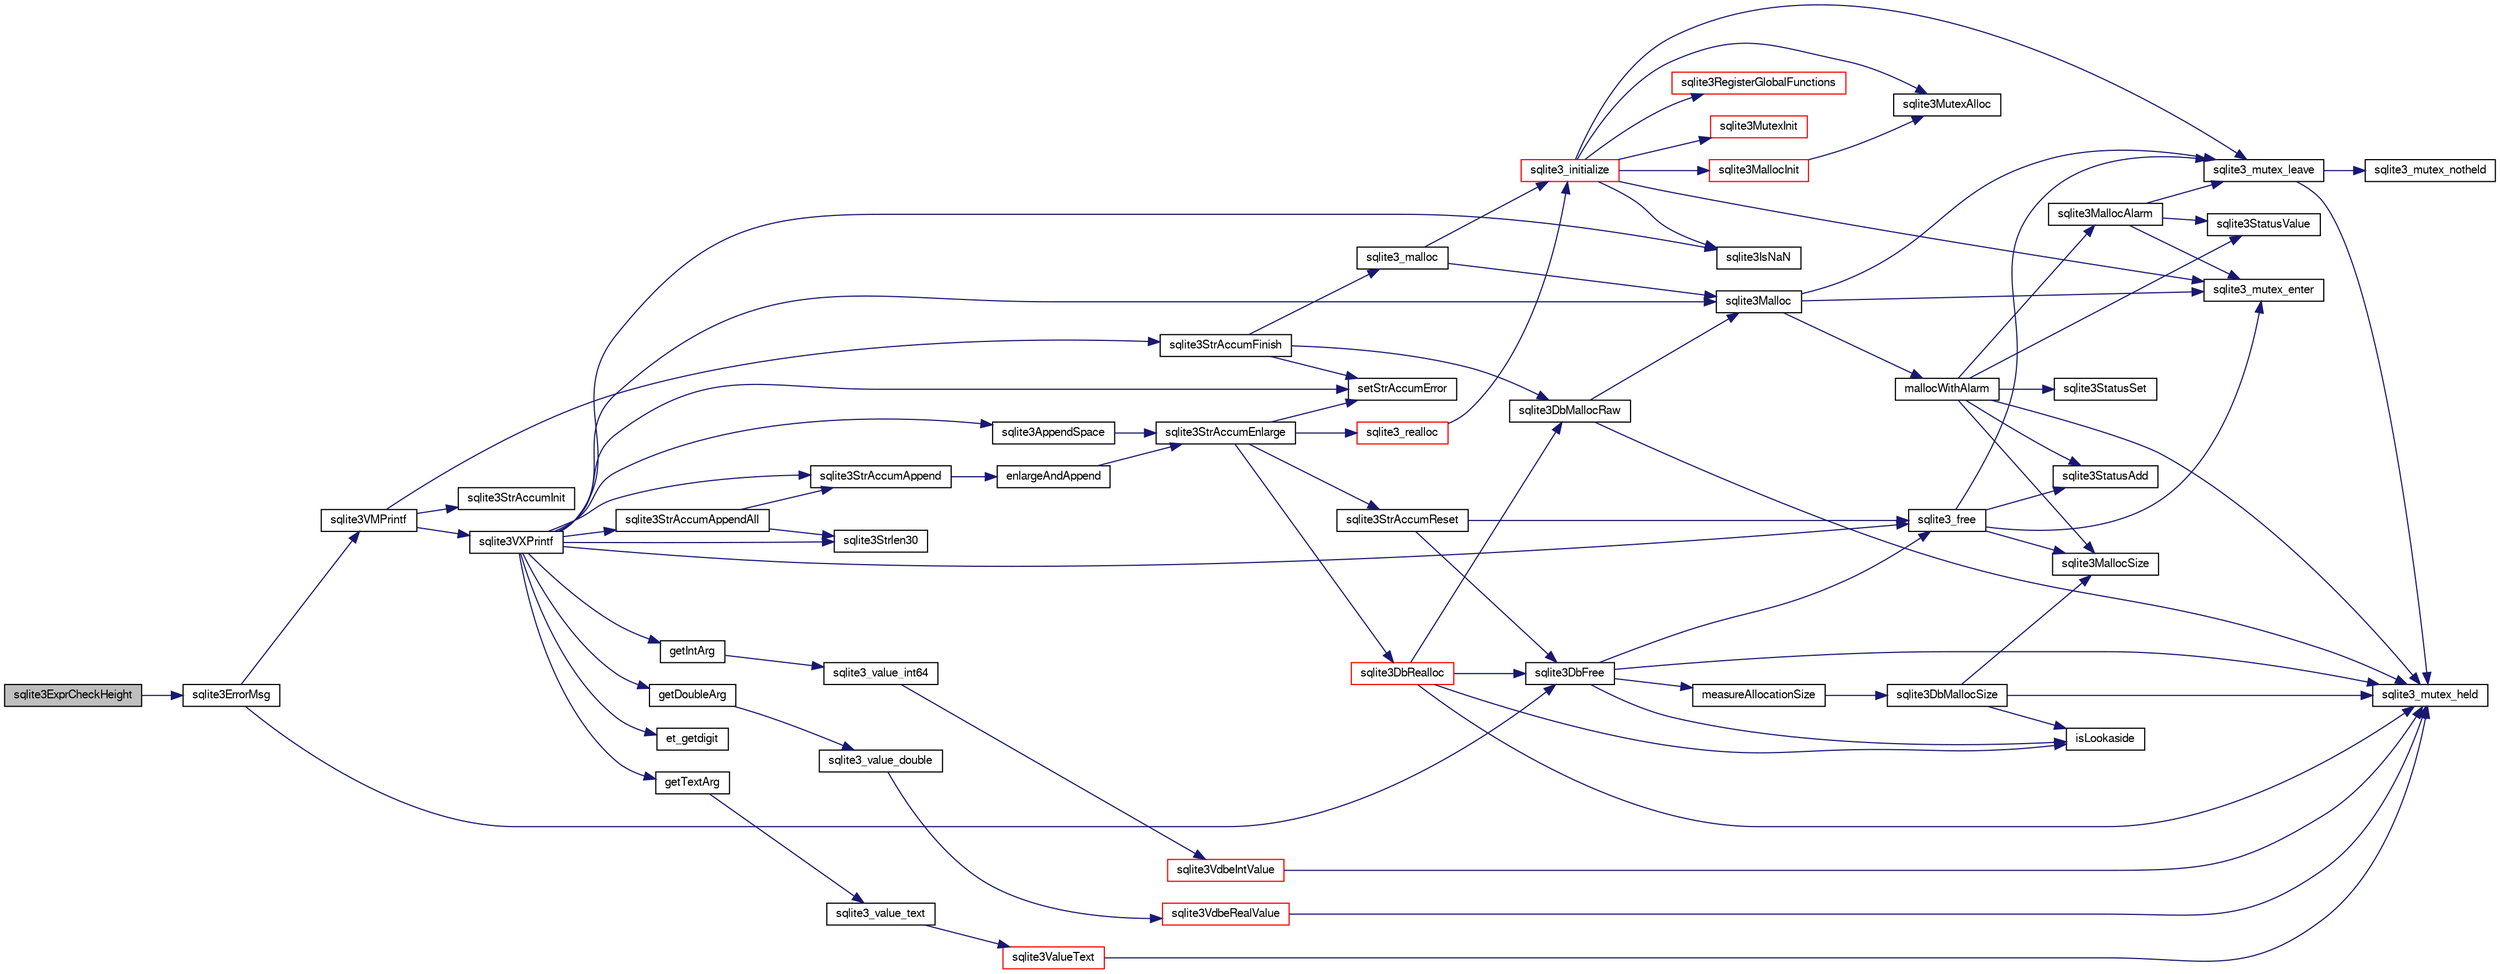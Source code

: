 digraph "sqlite3ExprCheckHeight"
{
  edge [fontname="FreeSans",fontsize="10",labelfontname="FreeSans",labelfontsize="10"];
  node [fontname="FreeSans",fontsize="10",shape=record];
  rankdir="LR";
  Node516055 [label="sqlite3ExprCheckHeight",height=0.2,width=0.4,color="black", fillcolor="grey75", style="filled", fontcolor="black"];
  Node516055 -> Node516056 [color="midnightblue",fontsize="10",style="solid",fontname="FreeSans"];
  Node516056 [label="sqlite3ErrorMsg",height=0.2,width=0.4,color="black", fillcolor="white", style="filled",URL="$sqlite3_8c.html#aee2798e173651adae0f9c85469f3457d"];
  Node516056 -> Node516057 [color="midnightblue",fontsize="10",style="solid",fontname="FreeSans"];
  Node516057 [label="sqlite3VMPrintf",height=0.2,width=0.4,color="black", fillcolor="white", style="filled",URL="$sqlite3_8c.html#a05535d0982ef06fbc2ee8195ebbae689"];
  Node516057 -> Node516058 [color="midnightblue",fontsize="10",style="solid",fontname="FreeSans"];
  Node516058 [label="sqlite3StrAccumInit",height=0.2,width=0.4,color="black", fillcolor="white", style="filled",URL="$sqlite3_8c.html#aabf95e113b9d54d519cd15a56215f560"];
  Node516057 -> Node516059 [color="midnightblue",fontsize="10",style="solid",fontname="FreeSans"];
  Node516059 [label="sqlite3VXPrintf",height=0.2,width=0.4,color="black", fillcolor="white", style="filled",URL="$sqlite3_8c.html#a63c25806c9bd4a2b76f9a0eb232c6bde"];
  Node516059 -> Node516060 [color="midnightblue",fontsize="10",style="solid",fontname="FreeSans"];
  Node516060 [label="sqlite3StrAccumAppend",height=0.2,width=0.4,color="black", fillcolor="white", style="filled",URL="$sqlite3_8c.html#a56664fa33def33c5a5245b623441d5e0"];
  Node516060 -> Node516061 [color="midnightblue",fontsize="10",style="solid",fontname="FreeSans"];
  Node516061 [label="enlargeAndAppend",height=0.2,width=0.4,color="black", fillcolor="white", style="filled",URL="$sqlite3_8c.html#a25b21e61dc0883d849890eaa8a18088a"];
  Node516061 -> Node516062 [color="midnightblue",fontsize="10",style="solid",fontname="FreeSans"];
  Node516062 [label="sqlite3StrAccumEnlarge",height=0.2,width=0.4,color="black", fillcolor="white", style="filled",URL="$sqlite3_8c.html#a38976500a97c69d65086eeccca82dd96"];
  Node516062 -> Node516063 [color="midnightblue",fontsize="10",style="solid",fontname="FreeSans"];
  Node516063 [label="setStrAccumError",height=0.2,width=0.4,color="black", fillcolor="white", style="filled",URL="$sqlite3_8c.html#a3dc479a1fc8ba1ab8edfe51f8a0b102c"];
  Node516062 -> Node516064 [color="midnightblue",fontsize="10",style="solid",fontname="FreeSans"];
  Node516064 [label="sqlite3StrAccumReset",height=0.2,width=0.4,color="black", fillcolor="white", style="filled",URL="$sqlite3_8c.html#ad7e70f4ec9d2fa3a63a371e2c7c555d8"];
  Node516064 -> Node516065 [color="midnightblue",fontsize="10",style="solid",fontname="FreeSans"];
  Node516065 [label="sqlite3DbFree",height=0.2,width=0.4,color="black", fillcolor="white", style="filled",URL="$sqlite3_8c.html#ac70ab821a6607b4a1b909582dc37a069"];
  Node516065 -> Node516066 [color="midnightblue",fontsize="10",style="solid",fontname="FreeSans"];
  Node516066 [label="sqlite3_mutex_held",height=0.2,width=0.4,color="black", fillcolor="white", style="filled",URL="$sqlite3_8c.html#acf77da68932b6bc163c5e68547ecc3e7"];
  Node516065 -> Node516067 [color="midnightblue",fontsize="10",style="solid",fontname="FreeSans"];
  Node516067 [label="measureAllocationSize",height=0.2,width=0.4,color="black", fillcolor="white", style="filled",URL="$sqlite3_8c.html#a45731e644a22fdb756e2b6337224217a"];
  Node516067 -> Node516068 [color="midnightblue",fontsize="10",style="solid",fontname="FreeSans"];
  Node516068 [label="sqlite3DbMallocSize",height=0.2,width=0.4,color="black", fillcolor="white", style="filled",URL="$sqlite3_8c.html#aa397e5a8a03495203a0767abf0a71f86"];
  Node516068 -> Node516069 [color="midnightblue",fontsize="10",style="solid",fontname="FreeSans"];
  Node516069 [label="sqlite3MallocSize",height=0.2,width=0.4,color="black", fillcolor="white", style="filled",URL="$sqlite3_8c.html#acf5d2a5f35270bafb050bd2def576955"];
  Node516068 -> Node516066 [color="midnightblue",fontsize="10",style="solid",fontname="FreeSans"];
  Node516068 -> Node516070 [color="midnightblue",fontsize="10",style="solid",fontname="FreeSans"];
  Node516070 [label="isLookaside",height=0.2,width=0.4,color="black", fillcolor="white", style="filled",URL="$sqlite3_8c.html#a770fa05ff9717b75e16f4d968a77b897"];
  Node516065 -> Node516070 [color="midnightblue",fontsize="10",style="solid",fontname="FreeSans"];
  Node516065 -> Node516071 [color="midnightblue",fontsize="10",style="solid",fontname="FreeSans"];
  Node516071 [label="sqlite3_free",height=0.2,width=0.4,color="black", fillcolor="white", style="filled",URL="$sqlite3_8c.html#a6552349e36a8a691af5487999ab09519"];
  Node516071 -> Node516072 [color="midnightblue",fontsize="10",style="solid",fontname="FreeSans"];
  Node516072 [label="sqlite3_mutex_enter",height=0.2,width=0.4,color="black", fillcolor="white", style="filled",URL="$sqlite3_8c.html#a1c12cde690bd89f104de5cbad12a6bf5"];
  Node516071 -> Node516073 [color="midnightblue",fontsize="10",style="solid",fontname="FreeSans"];
  Node516073 [label="sqlite3StatusAdd",height=0.2,width=0.4,color="black", fillcolor="white", style="filled",URL="$sqlite3_8c.html#afa029f93586aeab4cc85360905dae9cd"];
  Node516071 -> Node516069 [color="midnightblue",fontsize="10",style="solid",fontname="FreeSans"];
  Node516071 -> Node516074 [color="midnightblue",fontsize="10",style="solid",fontname="FreeSans"];
  Node516074 [label="sqlite3_mutex_leave",height=0.2,width=0.4,color="black", fillcolor="white", style="filled",URL="$sqlite3_8c.html#a5838d235601dbd3c1fa993555c6bcc93"];
  Node516074 -> Node516066 [color="midnightblue",fontsize="10",style="solid",fontname="FreeSans"];
  Node516074 -> Node516075 [color="midnightblue",fontsize="10",style="solid",fontname="FreeSans"];
  Node516075 [label="sqlite3_mutex_notheld",height=0.2,width=0.4,color="black", fillcolor="white", style="filled",URL="$sqlite3_8c.html#a83967c837c1c000d3b5adcfaa688f5dc"];
  Node516064 -> Node516071 [color="midnightblue",fontsize="10",style="solid",fontname="FreeSans"];
  Node516062 -> Node516076 [color="midnightblue",fontsize="10",style="solid",fontname="FreeSans"];
  Node516076 [label="sqlite3DbRealloc",height=0.2,width=0.4,color="red", fillcolor="white", style="filled",URL="$sqlite3_8c.html#ae028f4902a9d29bcaf310ff289ee87dc"];
  Node516076 -> Node516066 [color="midnightblue",fontsize="10",style="solid",fontname="FreeSans"];
  Node516076 -> Node516077 [color="midnightblue",fontsize="10",style="solid",fontname="FreeSans"];
  Node516077 [label="sqlite3DbMallocRaw",height=0.2,width=0.4,color="black", fillcolor="white", style="filled",URL="$sqlite3_8c.html#abbe8be0cf7175e11ddc3e2218fad924e"];
  Node516077 -> Node516066 [color="midnightblue",fontsize="10",style="solid",fontname="FreeSans"];
  Node516077 -> Node516078 [color="midnightblue",fontsize="10",style="solid",fontname="FreeSans"];
  Node516078 [label="sqlite3Malloc",height=0.2,width=0.4,color="black", fillcolor="white", style="filled",URL="$sqlite3_8c.html#a361a2eaa846b1885f123abe46f5d8b2b"];
  Node516078 -> Node516072 [color="midnightblue",fontsize="10",style="solid",fontname="FreeSans"];
  Node516078 -> Node516079 [color="midnightblue",fontsize="10",style="solid",fontname="FreeSans"];
  Node516079 [label="mallocWithAlarm",height=0.2,width=0.4,color="black", fillcolor="white", style="filled",URL="$sqlite3_8c.html#ab070d5cf8e48ec8a6a43cf025d48598b"];
  Node516079 -> Node516066 [color="midnightblue",fontsize="10",style="solid",fontname="FreeSans"];
  Node516079 -> Node516080 [color="midnightblue",fontsize="10",style="solid",fontname="FreeSans"];
  Node516080 [label="sqlite3StatusSet",height=0.2,width=0.4,color="black", fillcolor="white", style="filled",URL="$sqlite3_8c.html#afec7586c01fcb5ea17dc9d7725a589d9"];
  Node516079 -> Node516081 [color="midnightblue",fontsize="10",style="solid",fontname="FreeSans"];
  Node516081 [label="sqlite3StatusValue",height=0.2,width=0.4,color="black", fillcolor="white", style="filled",URL="$sqlite3_8c.html#a30b8ac296c6e200c1fa57708d52c6ef6"];
  Node516079 -> Node516082 [color="midnightblue",fontsize="10",style="solid",fontname="FreeSans"];
  Node516082 [label="sqlite3MallocAlarm",height=0.2,width=0.4,color="black", fillcolor="white", style="filled",URL="$sqlite3_8c.html#ada66988e8471d1198f3219c062377508"];
  Node516082 -> Node516081 [color="midnightblue",fontsize="10",style="solid",fontname="FreeSans"];
  Node516082 -> Node516074 [color="midnightblue",fontsize="10",style="solid",fontname="FreeSans"];
  Node516082 -> Node516072 [color="midnightblue",fontsize="10",style="solid",fontname="FreeSans"];
  Node516079 -> Node516069 [color="midnightblue",fontsize="10",style="solid",fontname="FreeSans"];
  Node516079 -> Node516073 [color="midnightblue",fontsize="10",style="solid",fontname="FreeSans"];
  Node516078 -> Node516074 [color="midnightblue",fontsize="10",style="solid",fontname="FreeSans"];
  Node516076 -> Node516070 [color="midnightblue",fontsize="10",style="solid",fontname="FreeSans"];
  Node516076 -> Node516065 [color="midnightblue",fontsize="10",style="solid",fontname="FreeSans"];
  Node516062 -> Node516259 [color="midnightblue",fontsize="10",style="solid",fontname="FreeSans"];
  Node516259 [label="sqlite3_realloc",height=0.2,width=0.4,color="red", fillcolor="white", style="filled",URL="$sqlite3_8c.html#a822d9e42f6ab4b2ec803f311aeb9618d"];
  Node516259 -> Node516084 [color="midnightblue",fontsize="10",style="solid",fontname="FreeSans"];
  Node516084 [label="sqlite3_initialize",height=0.2,width=0.4,color="red", fillcolor="white", style="filled",URL="$sqlite3_8c.html#ab0c0ee2d5d4cf8b28e9572296a8861df"];
  Node516084 -> Node516085 [color="midnightblue",fontsize="10",style="solid",fontname="FreeSans"];
  Node516085 [label="sqlite3MutexInit",height=0.2,width=0.4,color="red", fillcolor="white", style="filled",URL="$sqlite3_8c.html#a7906afcdd1cdb3d0007eb932398a1158"];
  Node516084 -> Node516103 [color="midnightblue",fontsize="10",style="solid",fontname="FreeSans"];
  Node516103 [label="sqlite3MutexAlloc",height=0.2,width=0.4,color="black", fillcolor="white", style="filled",URL="$sqlite3_8c.html#a0e3f432ee581f6876b590e7ad7e84e19"];
  Node516084 -> Node516072 [color="midnightblue",fontsize="10",style="solid",fontname="FreeSans"];
  Node516084 -> Node516104 [color="midnightblue",fontsize="10",style="solid",fontname="FreeSans"];
  Node516104 [label="sqlite3MallocInit",height=0.2,width=0.4,color="red", fillcolor="white", style="filled",URL="$sqlite3_8c.html#a9e06f9e7cad0d83ce80ab493c9533552"];
  Node516104 -> Node516103 [color="midnightblue",fontsize="10",style="solid",fontname="FreeSans"];
  Node516084 -> Node516074 [color="midnightblue",fontsize="10",style="solid",fontname="FreeSans"];
  Node516084 -> Node516147 [color="midnightblue",fontsize="10",style="solid",fontname="FreeSans"];
  Node516147 [label="sqlite3RegisterGlobalFunctions",height=0.2,width=0.4,color="red", fillcolor="white", style="filled",URL="$sqlite3_8c.html#a9f75bd111010f29e1b8d74344473c4ec"];
  Node516084 -> Node516227 [color="midnightblue",fontsize="10",style="solid",fontname="FreeSans"];
  Node516227 [label="sqlite3IsNaN",height=0.2,width=0.4,color="black", fillcolor="white", style="filled",URL="$sqlite3_8c.html#aed4d78203877c3486765ccbc7feebb50"];
  Node516059 -> Node516333 [color="midnightblue",fontsize="10",style="solid",fontname="FreeSans"];
  Node516333 [label="getIntArg",height=0.2,width=0.4,color="black", fillcolor="white", style="filled",URL="$sqlite3_8c.html#abff258963dbd9205fb299851a64c67be"];
  Node516333 -> Node516218 [color="midnightblue",fontsize="10",style="solid",fontname="FreeSans"];
  Node516218 [label="sqlite3_value_int64",height=0.2,width=0.4,color="black", fillcolor="white", style="filled",URL="$sqlite3_8c.html#ab38d8627f4750672e72712df0b709e0d"];
  Node516218 -> Node516206 [color="midnightblue",fontsize="10",style="solid",fontname="FreeSans"];
  Node516206 [label="sqlite3VdbeIntValue",height=0.2,width=0.4,color="red", fillcolor="white", style="filled",URL="$sqlite3_8c.html#a3dc28e3bfdbecf81633c3697a3aacd45"];
  Node516206 -> Node516066 [color="midnightblue",fontsize="10",style="solid",fontname="FreeSans"];
  Node516059 -> Node516078 [color="midnightblue",fontsize="10",style="solid",fontname="FreeSans"];
  Node516059 -> Node516063 [color="midnightblue",fontsize="10",style="solid",fontname="FreeSans"];
  Node516059 -> Node516334 [color="midnightblue",fontsize="10",style="solid",fontname="FreeSans"];
  Node516334 [label="getDoubleArg",height=0.2,width=0.4,color="black", fillcolor="white", style="filled",URL="$sqlite3_8c.html#a1cf25120072c85bd261983b24c12c3d9"];
  Node516334 -> Node516222 [color="midnightblue",fontsize="10",style="solid",fontname="FreeSans"];
  Node516222 [label="sqlite3_value_double",height=0.2,width=0.4,color="black", fillcolor="white", style="filled",URL="$sqlite3_8c.html#a3e50c1a2dd484a8b6911c9d163816b88"];
  Node516222 -> Node516223 [color="midnightblue",fontsize="10",style="solid",fontname="FreeSans"];
  Node516223 [label="sqlite3VdbeRealValue",height=0.2,width=0.4,color="red", fillcolor="white", style="filled",URL="$sqlite3_8c.html#a5bf943a4f9a5516911b3bc610e3d64e0"];
  Node516223 -> Node516066 [color="midnightblue",fontsize="10",style="solid",fontname="FreeSans"];
  Node516059 -> Node516227 [color="midnightblue",fontsize="10",style="solid",fontname="FreeSans"];
  Node516059 -> Node516145 [color="midnightblue",fontsize="10",style="solid",fontname="FreeSans"];
  Node516145 [label="sqlite3Strlen30",height=0.2,width=0.4,color="black", fillcolor="white", style="filled",URL="$sqlite3_8c.html#a3dcd80ba41f1a308193dee74857b62a7"];
  Node516059 -> Node516335 [color="midnightblue",fontsize="10",style="solid",fontname="FreeSans"];
  Node516335 [label="et_getdigit",height=0.2,width=0.4,color="black", fillcolor="white", style="filled",URL="$sqlite3_8c.html#a40c5a308749ad07cc2397a53e081bff0"];
  Node516059 -> Node516336 [color="midnightblue",fontsize="10",style="solid",fontname="FreeSans"];
  Node516336 [label="getTextArg",height=0.2,width=0.4,color="black", fillcolor="white", style="filled",URL="$sqlite3_8c.html#afbb41850423ef20071cefaab0431e04d"];
  Node516336 -> Node516150 [color="midnightblue",fontsize="10",style="solid",fontname="FreeSans"];
  Node516150 [label="sqlite3_value_text",height=0.2,width=0.4,color="black", fillcolor="white", style="filled",URL="$sqlite3_8c.html#aef2ace3239e6dd59c74110faa70f8171"];
  Node516150 -> Node516151 [color="midnightblue",fontsize="10",style="solid",fontname="FreeSans"];
  Node516151 [label="sqlite3ValueText",height=0.2,width=0.4,color="red", fillcolor="white", style="filled",URL="$sqlite3_8c.html#ad567a94e52d1adf81f4857fdba00a59b"];
  Node516151 -> Node516066 [color="midnightblue",fontsize="10",style="solid",fontname="FreeSans"];
  Node516059 -> Node516337 [color="midnightblue",fontsize="10",style="solid",fontname="FreeSans"];
  Node516337 [label="sqlite3StrAccumAppendAll",height=0.2,width=0.4,color="black", fillcolor="white", style="filled",URL="$sqlite3_8c.html#acaf8f3e4f99a3c3a4a77e9c987547289"];
  Node516337 -> Node516060 [color="midnightblue",fontsize="10",style="solid",fontname="FreeSans"];
  Node516337 -> Node516145 [color="midnightblue",fontsize="10",style="solid",fontname="FreeSans"];
  Node516059 -> Node516338 [color="midnightblue",fontsize="10",style="solid",fontname="FreeSans"];
  Node516338 [label="sqlite3AppendSpace",height=0.2,width=0.4,color="black", fillcolor="white", style="filled",URL="$sqlite3_8c.html#aefd38a5afc0020d4a93855c3ee7c63a8"];
  Node516338 -> Node516062 [color="midnightblue",fontsize="10",style="solid",fontname="FreeSans"];
  Node516059 -> Node516071 [color="midnightblue",fontsize="10",style="solid",fontname="FreeSans"];
  Node516057 -> Node516109 [color="midnightblue",fontsize="10",style="solid",fontname="FreeSans"];
  Node516109 [label="sqlite3StrAccumFinish",height=0.2,width=0.4,color="black", fillcolor="white", style="filled",URL="$sqlite3_8c.html#adb7f26b10ac1b847db6f000ef4c2e2ba"];
  Node516109 -> Node516077 [color="midnightblue",fontsize="10",style="solid",fontname="FreeSans"];
  Node516109 -> Node516110 [color="midnightblue",fontsize="10",style="solid",fontname="FreeSans"];
  Node516110 [label="sqlite3_malloc",height=0.2,width=0.4,color="black", fillcolor="white", style="filled",URL="$sqlite3_8c.html#ac79dba55fc32b6a840cf5a9769bce7cd"];
  Node516110 -> Node516084 [color="midnightblue",fontsize="10",style="solid",fontname="FreeSans"];
  Node516110 -> Node516078 [color="midnightblue",fontsize="10",style="solid",fontname="FreeSans"];
  Node516109 -> Node516063 [color="midnightblue",fontsize="10",style="solid",fontname="FreeSans"];
  Node516056 -> Node516065 [color="midnightblue",fontsize="10",style="solid",fontname="FreeSans"];
}
